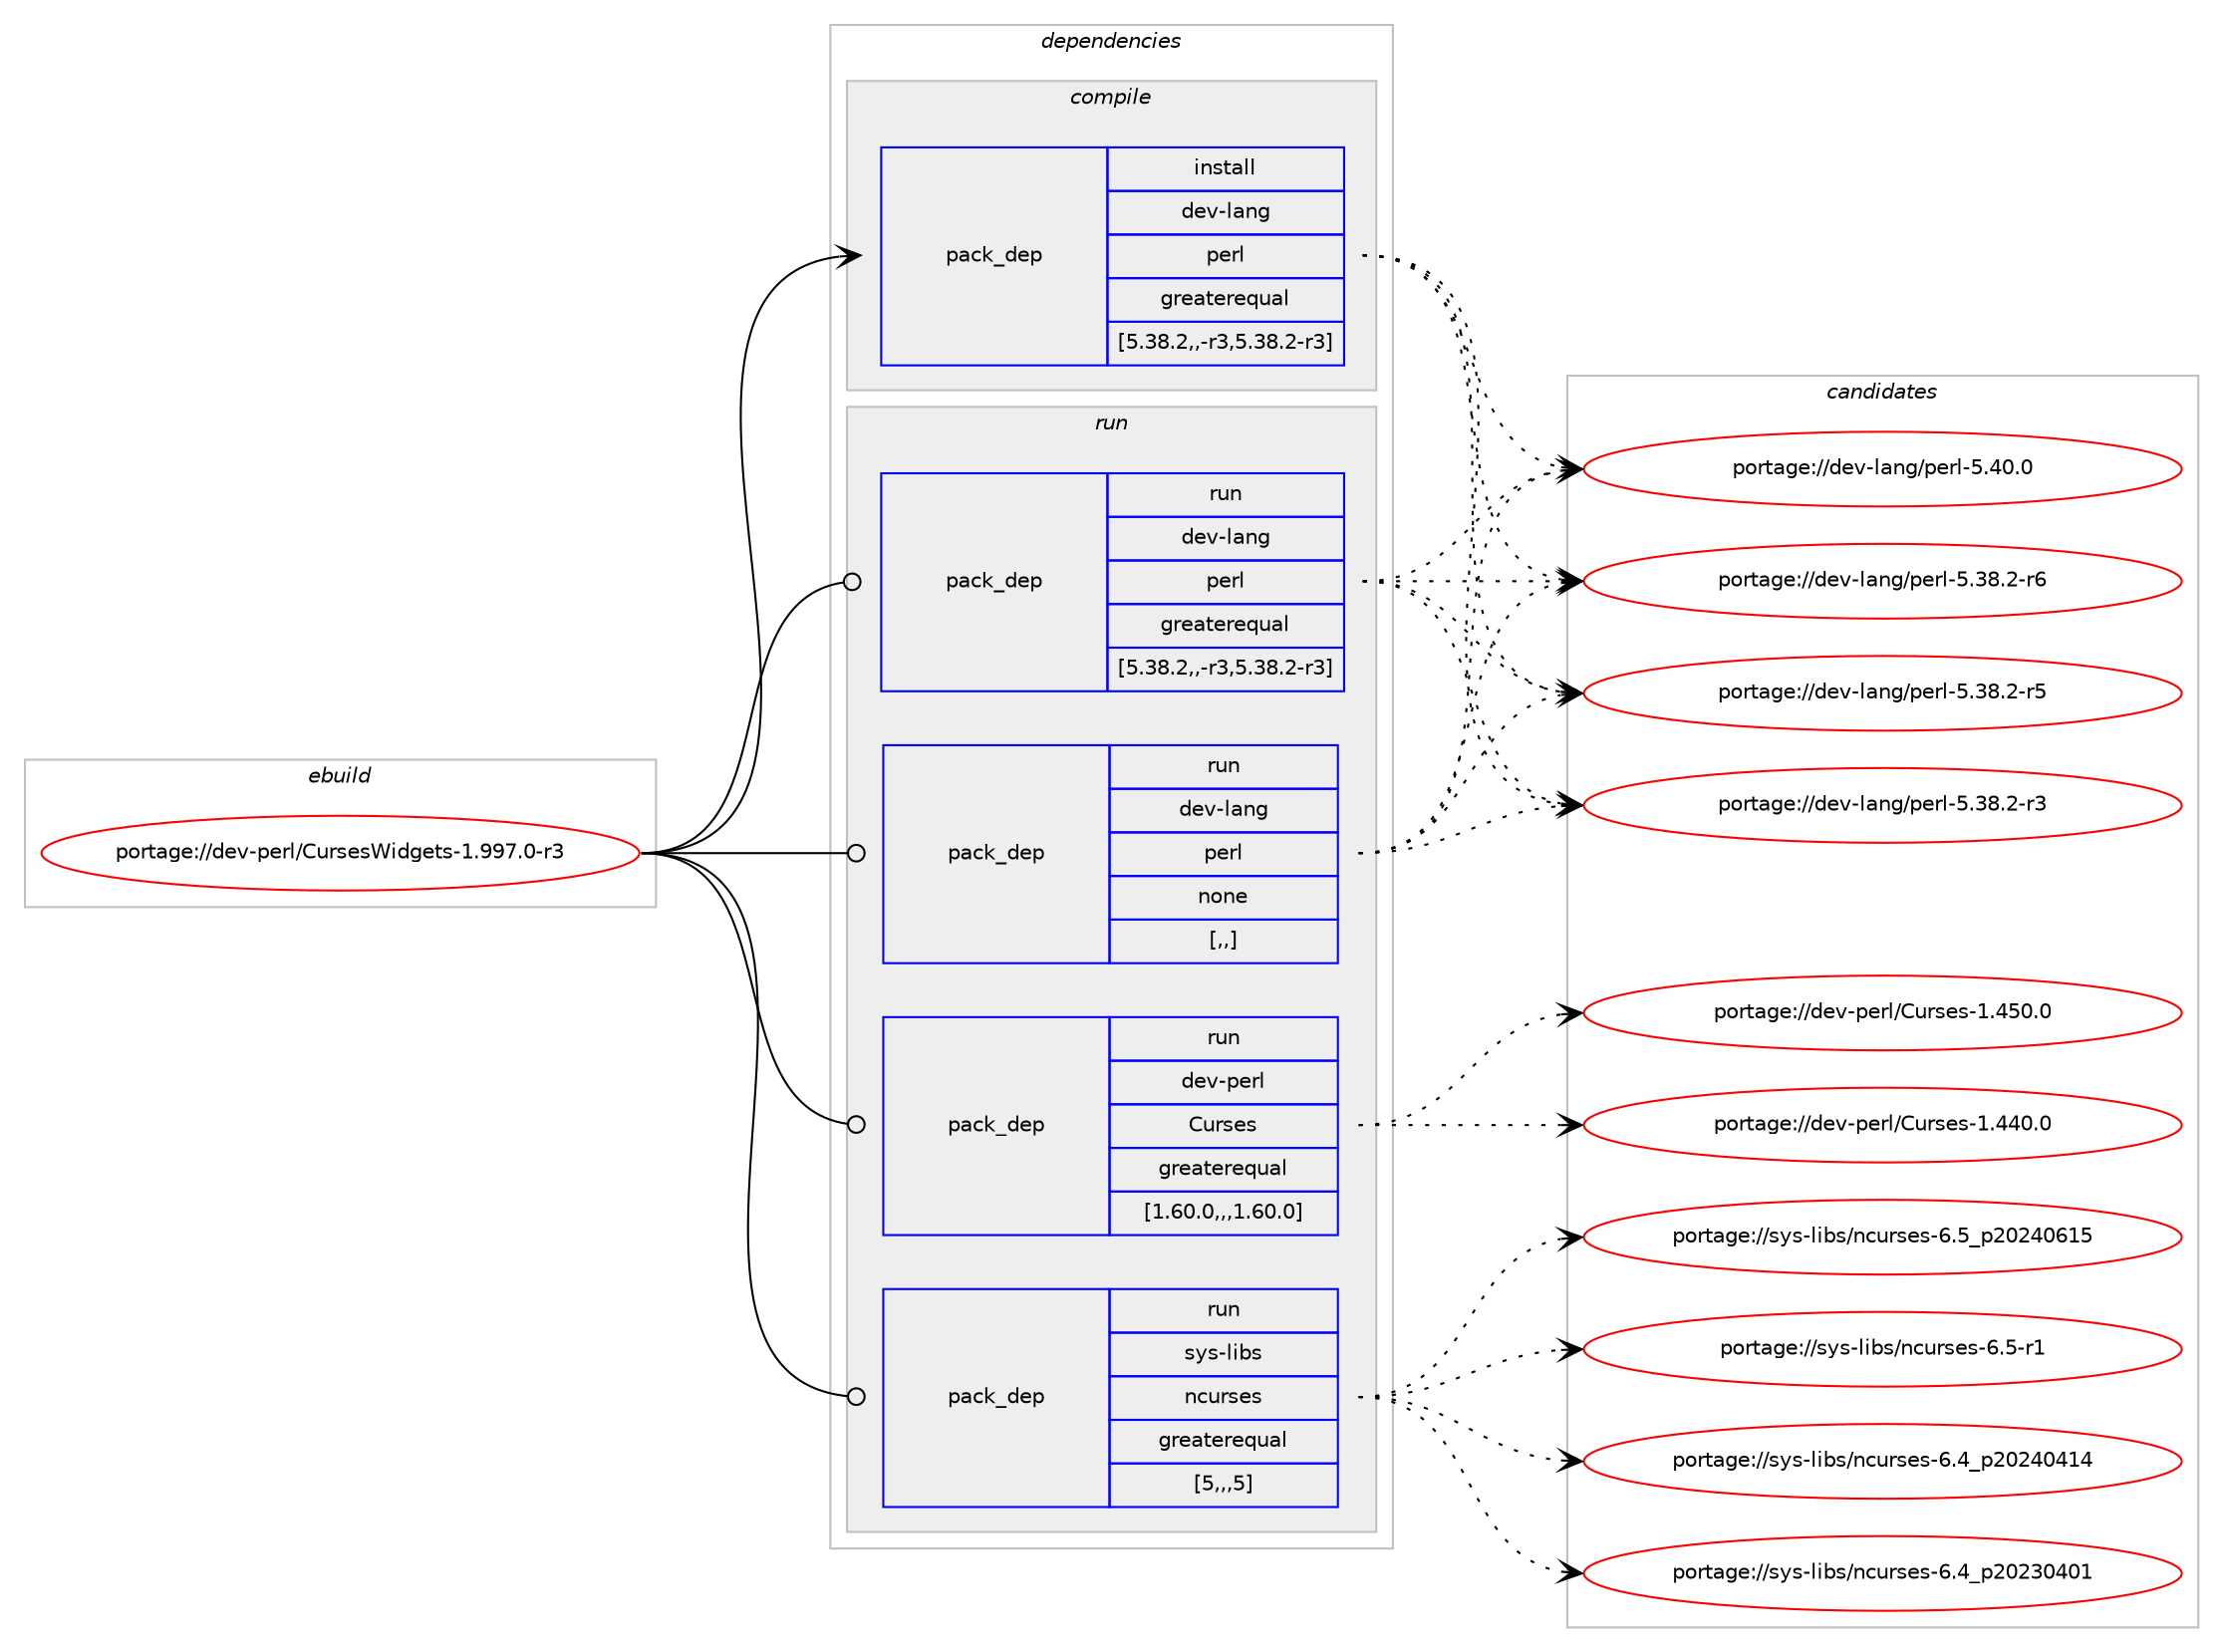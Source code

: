 digraph prolog {

# *************
# Graph options
# *************

newrank=true;
concentrate=true;
compound=true;
graph [rankdir=LR,fontname=Helvetica,fontsize=10,ranksep=1.5];#, ranksep=2.5, nodesep=0.2];
edge  [arrowhead=vee];
node  [fontname=Helvetica,fontsize=10];

# **********
# The ebuild
# **********

subgraph cluster_leftcol {
color=gray;
label=<<i>ebuild</i>>;
id [label="portage://dev-perl/CursesWidgets-1.997.0-r3", color=red, width=4, href="../dev-perl/CursesWidgets-1.997.0-r3.svg"];
}

# ****************
# The dependencies
# ****************

subgraph cluster_midcol {
color=gray;
label=<<i>dependencies</i>>;
subgraph cluster_compile {
fillcolor="#eeeeee";
style=filled;
label=<<i>compile</i>>;
subgraph pack97093 {
dependency128132 [label=<<TABLE BORDER="0" CELLBORDER="1" CELLSPACING="0" CELLPADDING="4" WIDTH="220"><TR><TD ROWSPAN="6" CELLPADDING="30">pack_dep</TD></TR><TR><TD WIDTH="110">install</TD></TR><TR><TD>dev-lang</TD></TR><TR><TD>perl</TD></TR><TR><TD>greaterequal</TD></TR><TR><TD>[5.38.2,,-r3,5.38.2-r3]</TD></TR></TABLE>>, shape=none, color=blue];
}
id:e -> dependency128132:w [weight=20,style="solid",arrowhead="vee"];
}
subgraph cluster_compileandrun {
fillcolor="#eeeeee";
style=filled;
label=<<i>compile and run</i>>;
}
subgraph cluster_run {
fillcolor="#eeeeee";
style=filled;
label=<<i>run</i>>;
subgraph pack97094 {
dependency128133 [label=<<TABLE BORDER="0" CELLBORDER="1" CELLSPACING="0" CELLPADDING="4" WIDTH="220"><TR><TD ROWSPAN="6" CELLPADDING="30">pack_dep</TD></TR><TR><TD WIDTH="110">run</TD></TR><TR><TD>dev-lang</TD></TR><TR><TD>perl</TD></TR><TR><TD>greaterequal</TD></TR><TR><TD>[5.38.2,,-r3,5.38.2-r3]</TD></TR></TABLE>>, shape=none, color=blue];
}
id:e -> dependency128133:w [weight=20,style="solid",arrowhead="odot"];
subgraph pack97095 {
dependency128134 [label=<<TABLE BORDER="0" CELLBORDER="1" CELLSPACING="0" CELLPADDING="4" WIDTH="220"><TR><TD ROWSPAN="6" CELLPADDING="30">pack_dep</TD></TR><TR><TD WIDTH="110">run</TD></TR><TR><TD>dev-lang</TD></TR><TR><TD>perl</TD></TR><TR><TD>none</TD></TR><TR><TD>[,,]</TD></TR></TABLE>>, shape=none, color=blue];
}
id:e -> dependency128134:w [weight=20,style="solid",arrowhead="odot"];
subgraph pack97096 {
dependency128135 [label=<<TABLE BORDER="0" CELLBORDER="1" CELLSPACING="0" CELLPADDING="4" WIDTH="220"><TR><TD ROWSPAN="6" CELLPADDING="30">pack_dep</TD></TR><TR><TD WIDTH="110">run</TD></TR><TR><TD>dev-perl</TD></TR><TR><TD>Curses</TD></TR><TR><TD>greaterequal</TD></TR><TR><TD>[1.60.0,,,1.60.0]</TD></TR></TABLE>>, shape=none, color=blue];
}
id:e -> dependency128135:w [weight=20,style="solid",arrowhead="odot"];
subgraph pack97097 {
dependency128136 [label=<<TABLE BORDER="0" CELLBORDER="1" CELLSPACING="0" CELLPADDING="4" WIDTH="220"><TR><TD ROWSPAN="6" CELLPADDING="30">pack_dep</TD></TR><TR><TD WIDTH="110">run</TD></TR><TR><TD>sys-libs</TD></TR><TR><TD>ncurses</TD></TR><TR><TD>greaterequal</TD></TR><TR><TD>[5,,,5]</TD></TR></TABLE>>, shape=none, color=blue];
}
id:e -> dependency128136:w [weight=20,style="solid",arrowhead="odot"];
}
}

# **************
# The candidates
# **************

subgraph cluster_choices {
rank=same;
color=gray;
label=<<i>candidates</i>>;

subgraph choice97093 {
color=black;
nodesep=1;
choice10010111845108971101034711210111410845534652484648 [label="portage://dev-lang/perl-5.40.0", color=red, width=4,href="../dev-lang/perl-5.40.0.svg"];
choice100101118451089711010347112101114108455346515646504511454 [label="portage://dev-lang/perl-5.38.2-r6", color=red, width=4,href="../dev-lang/perl-5.38.2-r6.svg"];
choice100101118451089711010347112101114108455346515646504511453 [label="portage://dev-lang/perl-5.38.2-r5", color=red, width=4,href="../dev-lang/perl-5.38.2-r5.svg"];
choice100101118451089711010347112101114108455346515646504511451 [label="portage://dev-lang/perl-5.38.2-r3", color=red, width=4,href="../dev-lang/perl-5.38.2-r3.svg"];
dependency128132:e -> choice10010111845108971101034711210111410845534652484648:w [style=dotted,weight="100"];
dependency128132:e -> choice100101118451089711010347112101114108455346515646504511454:w [style=dotted,weight="100"];
dependency128132:e -> choice100101118451089711010347112101114108455346515646504511453:w [style=dotted,weight="100"];
dependency128132:e -> choice100101118451089711010347112101114108455346515646504511451:w [style=dotted,weight="100"];
}
subgraph choice97094 {
color=black;
nodesep=1;
choice10010111845108971101034711210111410845534652484648 [label="portage://dev-lang/perl-5.40.0", color=red, width=4,href="../dev-lang/perl-5.40.0.svg"];
choice100101118451089711010347112101114108455346515646504511454 [label="portage://dev-lang/perl-5.38.2-r6", color=red, width=4,href="../dev-lang/perl-5.38.2-r6.svg"];
choice100101118451089711010347112101114108455346515646504511453 [label="portage://dev-lang/perl-5.38.2-r5", color=red, width=4,href="../dev-lang/perl-5.38.2-r5.svg"];
choice100101118451089711010347112101114108455346515646504511451 [label="portage://dev-lang/perl-5.38.2-r3", color=red, width=4,href="../dev-lang/perl-5.38.2-r3.svg"];
dependency128133:e -> choice10010111845108971101034711210111410845534652484648:w [style=dotted,weight="100"];
dependency128133:e -> choice100101118451089711010347112101114108455346515646504511454:w [style=dotted,weight="100"];
dependency128133:e -> choice100101118451089711010347112101114108455346515646504511453:w [style=dotted,weight="100"];
dependency128133:e -> choice100101118451089711010347112101114108455346515646504511451:w [style=dotted,weight="100"];
}
subgraph choice97095 {
color=black;
nodesep=1;
choice10010111845108971101034711210111410845534652484648 [label="portage://dev-lang/perl-5.40.0", color=red, width=4,href="../dev-lang/perl-5.40.0.svg"];
choice100101118451089711010347112101114108455346515646504511454 [label="portage://dev-lang/perl-5.38.2-r6", color=red, width=4,href="../dev-lang/perl-5.38.2-r6.svg"];
choice100101118451089711010347112101114108455346515646504511453 [label="portage://dev-lang/perl-5.38.2-r5", color=red, width=4,href="../dev-lang/perl-5.38.2-r5.svg"];
choice100101118451089711010347112101114108455346515646504511451 [label="portage://dev-lang/perl-5.38.2-r3", color=red, width=4,href="../dev-lang/perl-5.38.2-r3.svg"];
dependency128134:e -> choice10010111845108971101034711210111410845534652484648:w [style=dotted,weight="100"];
dependency128134:e -> choice100101118451089711010347112101114108455346515646504511454:w [style=dotted,weight="100"];
dependency128134:e -> choice100101118451089711010347112101114108455346515646504511453:w [style=dotted,weight="100"];
dependency128134:e -> choice100101118451089711010347112101114108455346515646504511451:w [style=dotted,weight="100"];
}
subgraph choice97096 {
color=black;
nodesep=1;
choice1001011184511210111410847671171141151011154549465253484648 [label="portage://dev-perl/Curses-1.450.0", color=red, width=4,href="../dev-perl/Curses-1.450.0.svg"];
choice1001011184511210111410847671171141151011154549465252484648 [label="portage://dev-perl/Curses-1.440.0", color=red, width=4,href="../dev-perl/Curses-1.440.0.svg"];
dependency128135:e -> choice1001011184511210111410847671171141151011154549465253484648:w [style=dotted,weight="100"];
dependency128135:e -> choice1001011184511210111410847671171141151011154549465252484648:w [style=dotted,weight="100"];
}
subgraph choice97097 {
color=black;
nodesep=1;
choice1151211154510810598115471109911711411510111545544653951125048505248544953 [label="portage://sys-libs/ncurses-6.5_p20240615", color=red, width=4,href="../sys-libs/ncurses-6.5_p20240615.svg"];
choice11512111545108105981154711099117114115101115455446534511449 [label="portage://sys-libs/ncurses-6.5-r1", color=red, width=4,href="../sys-libs/ncurses-6.5-r1.svg"];
choice1151211154510810598115471109911711411510111545544652951125048505248524952 [label="portage://sys-libs/ncurses-6.4_p20240414", color=red, width=4,href="../sys-libs/ncurses-6.4_p20240414.svg"];
choice1151211154510810598115471109911711411510111545544652951125048505148524849 [label="portage://sys-libs/ncurses-6.4_p20230401", color=red, width=4,href="../sys-libs/ncurses-6.4_p20230401.svg"];
dependency128136:e -> choice1151211154510810598115471109911711411510111545544653951125048505248544953:w [style=dotted,weight="100"];
dependency128136:e -> choice11512111545108105981154711099117114115101115455446534511449:w [style=dotted,weight="100"];
dependency128136:e -> choice1151211154510810598115471109911711411510111545544652951125048505248524952:w [style=dotted,weight="100"];
dependency128136:e -> choice1151211154510810598115471109911711411510111545544652951125048505148524849:w [style=dotted,weight="100"];
}
}

}
